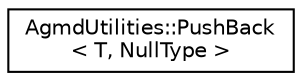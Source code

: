 digraph "Graphical Class Hierarchy"
{
  edge [fontname="Helvetica",fontsize="10",labelfontname="Helvetica",labelfontsize="10"];
  node [fontname="Helvetica",fontsize="10",shape=record];
  rankdir="LR";
  Node1 [label="AgmdUtilities::PushBack\l\< T, NullType \>",height=0.2,width=0.4,color="black", fillcolor="white", style="filled",URL="$struct_agmd_utilities_1_1_push_back_3_01_t_00_01_null_type_01_4.html"];
}
